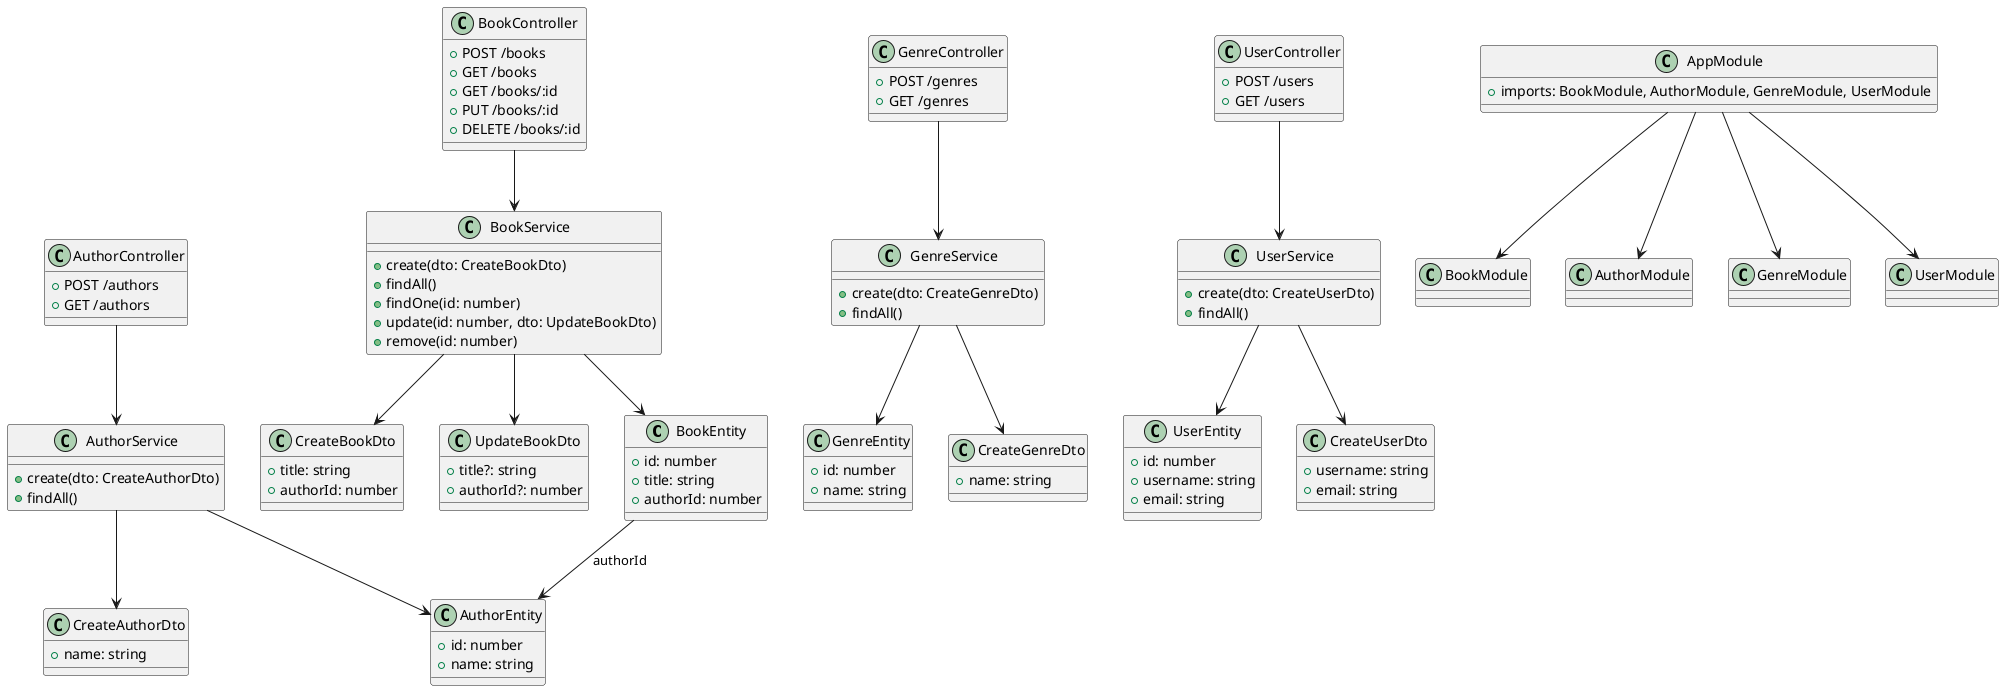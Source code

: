 @startuml prueba

'======================
' Entidades
'======================

class BookEntity {
  + id: number
  + title: string
  + authorId: number
}

class AuthorEntity {
  + id: number
  + name: string
}

class GenreEntity {
  + id: number
  + name: string
}

class UserEntity {
  + id: number
  + username: string
  + email: string
}


'======================
' DTOs
'======================

class CreateBookDto {
  + title: string
  + authorId: number
}

class UpdateBookDto {
  + title?: string
  + authorId?: number
}

class CreateAuthorDto {
  + name: string
}

class CreateGenreDto {
  + name: string
}

class CreateUserDto {
  + username: string
  + email: string
}


'======================
' Services
'======================

class BookService {
  + create(dto: CreateBookDto)
  + findAll()
  + findOne(id: number)
  + update(id: number, dto: UpdateBookDto)
  + remove(id: number)
}

class AuthorService {
  + create(dto: CreateAuthorDto)
  + findAll()
}

class GenreService {
  + create(dto: CreateGenreDto)
  + findAll()
}

class UserService {
  + create(dto: CreateUserDto)
  + findAll()
}


'======================
' Controllers
'======================

class BookController {
  + POST /books
  + GET /books
  + GET /books/:id
  + PUT /books/:id
  + DELETE /books/:id
}

class AuthorController {
  + POST /authors
  + GET /authors
}

class GenreController {
  + POST /genres
  + GET /genres
}

class UserController {
  + POST /users
  + GET /users
}


class AppModule {
  + imports: BookModule, AuthorModule, GenreModule, UserModule
}

AppModule --> BookModule
AppModule --> AuthorModule
AppModule --> GenreModule
AppModule --> UserModule

'======================
' Relaciones
'======================

BookController --> BookService
BookService --> BookEntity
BookService --> CreateBookDto
BookService --> UpdateBookDto

AuthorController --> AuthorService
AuthorService --> AuthorEntity
AuthorService --> CreateAuthorDto

GenreController --> GenreService
GenreService --> GenreEntity
GenreService --> CreateGenreDto

UserController --> UserService
UserService --> UserEntity
UserService --> CreateUserDto

BookEntity --> AuthorEntity : authorId

@enduml
